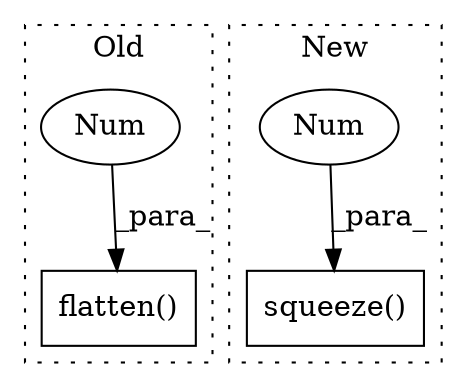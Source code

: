 digraph G {
subgraph cluster0 {
1 [label="flatten()" a="75" s="14024,14057" l="32,1" shape="box"];
4 [label="Num" a="76" s="14056" l="1" shape="ellipse"];
label = "Old";
style="dotted";
}
subgraph cluster1 {
2 [label="squeeze()" a="75" s="13494,13513" l="18,1" shape="box"];
3 [label="Num" a="76" s="13512" l="1" shape="ellipse"];
label = "New";
style="dotted";
}
3 -> 2 [label="_para_"];
4 -> 1 [label="_para_"];
}